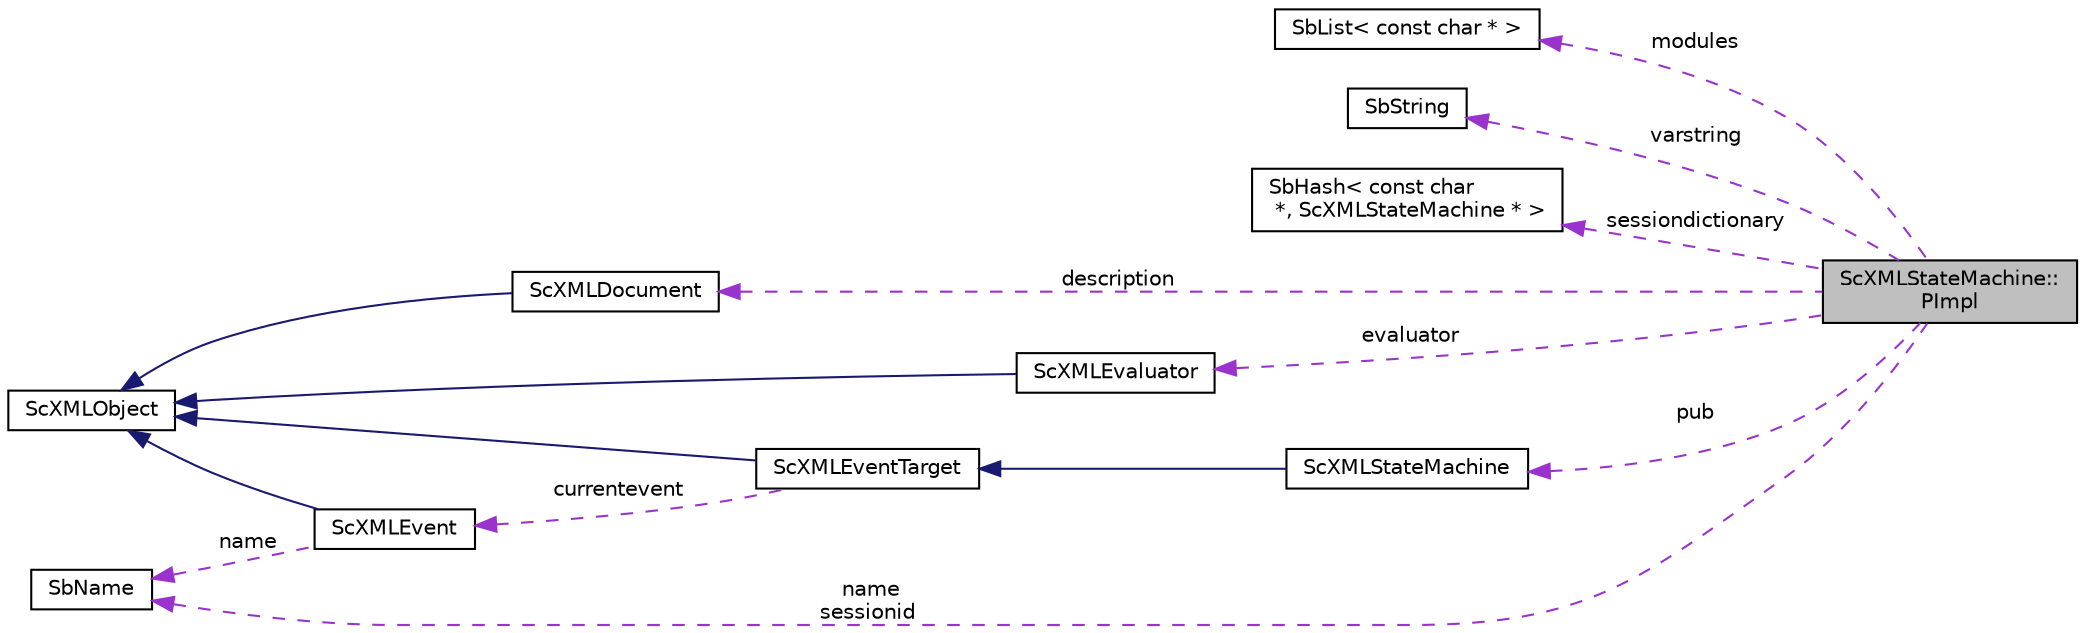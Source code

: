 digraph "ScXMLStateMachine::PImpl"
{
 // LATEX_PDF_SIZE
  edge [fontname="Helvetica",fontsize="10",labelfontname="Helvetica",labelfontsize="10"];
  node [fontname="Helvetica",fontsize="10",shape=record];
  rankdir="LR";
  Node1 [label="ScXMLStateMachine::\lPImpl",height=0.2,width=0.4,color="black", fillcolor="grey75", style="filled", fontcolor="black",tooltip=" "];
  Node2 -> Node1 [dir="back",color="darkorchid3",fontsize="10",style="dashed",label=" modules" ,fontname="Helvetica"];
  Node2 [label="SbList\< const char * \>",height=0.2,width=0.4,color="black", fillcolor="white", style="filled",URL="$classSbList.html",tooltip=" "];
  Node3 -> Node1 [dir="back",color="darkorchid3",fontsize="10",style="dashed",label=" varstring" ,fontname="Helvetica"];
  Node3 [label="SbString",height=0.2,width=0.4,color="black", fillcolor="white", style="filled",URL="$classSbString.html",tooltip="The SbString class is a string class with convenience functions for string operations."];
  Node4 -> Node1 [dir="back",color="darkorchid3",fontsize="10",style="dashed",label=" sessiondictionary" ,fontname="Helvetica"];
  Node4 [label="SbHash\< const char\l *, ScXMLStateMachine * \>",height=0.2,width=0.4,color="black", fillcolor="white", style="filled",URL="$classSbHash.html",tooltip=" "];
  Node5 -> Node1 [dir="back",color="darkorchid3",fontsize="10",style="dashed",label=" description" ,fontname="Helvetica"];
  Node5 [label="ScXMLDocument",height=0.2,width=0.4,color="black", fillcolor="white", style="filled",URL="$classScXMLDocument.html",tooltip=" "];
  Node6 -> Node5 [dir="back",color="midnightblue",fontsize="10",style="solid",fontname="Helvetica"];
  Node6 [label="ScXMLObject",height=0.2,width=0.4,color="black", fillcolor="white", style="filled",URL="$classScXMLObject.html",tooltip="Base class for all SCXML objects."];
  Node7 -> Node1 [dir="back",color="darkorchid3",fontsize="10",style="dashed",label=" name\nsessionid" ,fontname="Helvetica"];
  Node7 [label="SbName",height=0.2,width=0.4,color="black", fillcolor="white", style="filled",URL="$classSbName.html",tooltip="The SbName class stores strings by reference."];
  Node8 -> Node1 [dir="back",color="darkorchid3",fontsize="10",style="dashed",label=" evaluator" ,fontname="Helvetica"];
  Node8 [label="ScXMLEvaluator",height=0.2,width=0.4,color="black", fillcolor="white", style="filled",URL="$classScXMLEvaluator.html",tooltip="defines an interface for profile-dependent evaluators."];
  Node6 -> Node8 [dir="back",color="midnightblue",fontsize="10",style="solid",fontname="Helvetica"];
  Node9 -> Node1 [dir="back",color="darkorchid3",fontsize="10",style="dashed",label=" pub" ,fontname="Helvetica"];
  Node9 [label="ScXMLStateMachine",height=0.2,width=0.4,color="black", fillcolor="white", style="filled",URL="$classScXMLStateMachine.html",tooltip="Manager for processing events and setting states in SCXML structures."];
  Node10 -> Node9 [dir="back",color="midnightblue",fontsize="10",style="solid",fontname="Helvetica"];
  Node10 [label="ScXMLEventTarget",height=0.2,width=0.4,color="black", fillcolor="white", style="filled",URL="$classScXMLEventTarget.html",tooltip="base class for event targets for inter-system event communication"];
  Node6 -> Node10 [dir="back",color="midnightblue",fontsize="10",style="solid",fontname="Helvetica"];
  Node11 -> Node10 [dir="back",color="darkorchid3",fontsize="10",style="dashed",label=" currentevent" ,fontname="Helvetica"];
  Node11 [label="ScXMLEvent",height=0.2,width=0.4,color="black", fillcolor="white", style="filled",URL="$classScXMLEvent.html",tooltip="Base class for events sent to SCXML state machines."];
  Node6 -> Node11 [dir="back",color="midnightblue",fontsize="10",style="solid",fontname="Helvetica"];
  Node7 -> Node11 [dir="back",color="darkorchid3",fontsize="10",style="dashed",label=" name" ,fontname="Helvetica"];
}
